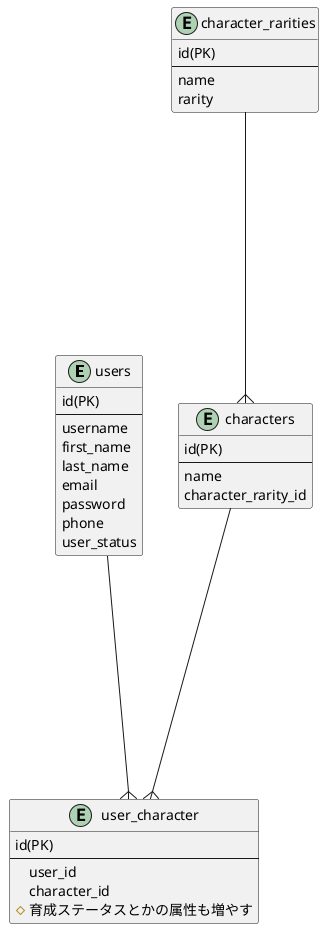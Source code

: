 @startuml
entity users {
id(PK)
--
username
first_name
last_name
email
password
phone
user_status
}

entity characters {
id(PK)
--
name
character_rarity_id
}

entity user_character {
id(PK)
--
user_id
character_id
# 育成ステータスとかの属性も増やす
}

entity character_rarities {
id(PK)
--
name
rarity
}

users -----{ user_character
characters -----{ user_character
character_rarities -----{ characters

@enduml